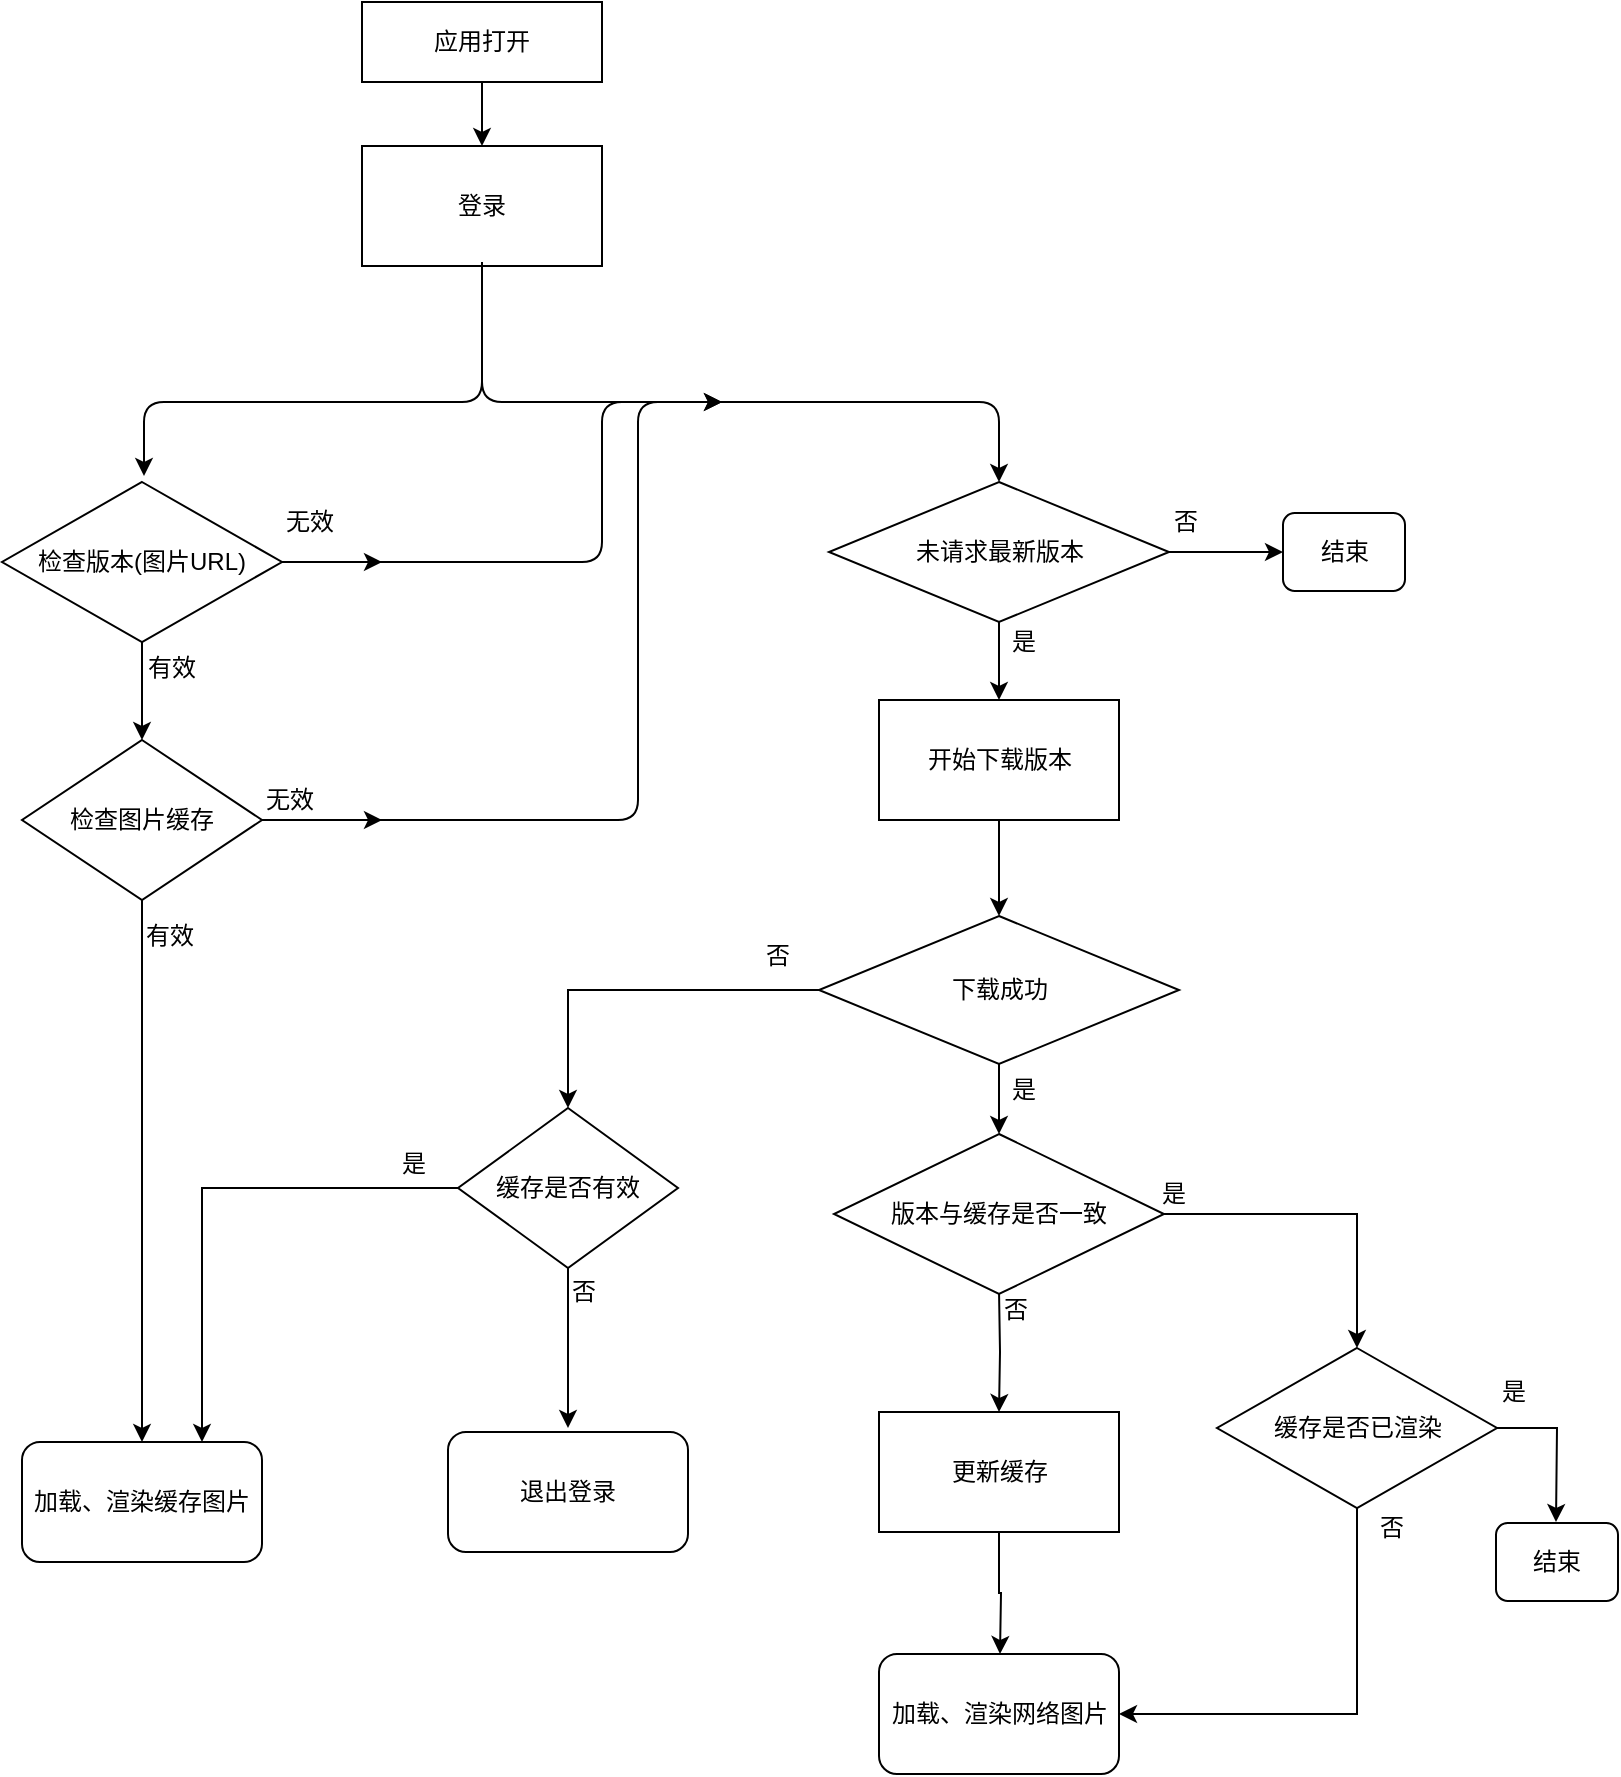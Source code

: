<mxfile version="11.1.4" type="github"><diagram id="Av-IHMT5Xzm4aiiN9Ryq" name="Page-1"><mxGraphModel dx="1532" dy="1031" grid="1" gridSize="10" guides="1" tooltips="1" connect="1" arrows="1" fold="1" page="1" pageScale="1" pageWidth="827" pageHeight="1169" math="0" shadow="0"><root><mxCell id="0"/><mxCell id="1" parent="0"/><mxCell id="g5jnLTH6uO6oZ4TodLK1-14" value="" style="edgeStyle=orthogonalEdgeStyle;rounded=0;orthogonalLoop=1;jettySize=auto;html=1;" parent="1" source="tXEbZ64m0D1ujOn4RVzD-1" target="S2RPf6URKoLTKJ8hEPo3-7" edge="1"><mxGeometry relative="1" as="geometry"/></mxCell><mxCell id="tXEbZ64m0D1ujOn4RVzD-1" value="应用打开" style="rounded=0;whiteSpace=wrap;html=1;" parent="1" vertex="1"><mxGeometry x="193" y="50" width="120" height="40" as="geometry"/></mxCell><mxCell id="S2RPf6URKoLTKJ8hEPo3-6" value="Text" style="text;html=1;resizable=0;points=[];autosize=1;align=left;verticalAlign=top;spacingTop=-4;" parent="1" vertex="1"><mxGeometry x="201" y="162" width="40" height="20" as="geometry"/></mxCell><mxCell id="S2RPf6URKoLTKJ8hEPo3-7" value="登录" style="rounded=0;whiteSpace=wrap;html=1;" parent="1" vertex="1"><mxGeometry x="193" y="122" width="120" height="60" as="geometry"/></mxCell><mxCell id="S2RPf6URKoLTKJ8hEPo3-10" value="" style="edgeStyle=segmentEdgeStyle;endArrow=classic;html=1;entryX=0.5;entryY=0;entryDx=0;entryDy=0;" parent="1" edge="1"><mxGeometry width="50" height="50" relative="1" as="geometry"><mxPoint x="253" y="182" as="sourcePoint"/><mxPoint x="84" y="287" as="targetPoint"/><Array as="points"><mxPoint x="253" y="182"/><mxPoint x="253" y="250"/><mxPoint x="84" y="250"/></Array></mxGeometry></mxCell><mxCell id="S2RPf6URKoLTKJ8hEPo3-12" value="" style="edgeStyle=segmentEdgeStyle;endArrow=classic;html=1;entryX=0.5;entryY=0;entryDx=0;entryDy=0;" parent="1" target="sRAX8nw85Gg30b3LioYz-1" edge="1"><mxGeometry width="50" height="50" relative="1" as="geometry"><mxPoint x="253" y="180" as="sourcePoint"/><mxPoint x="424" y="290" as="targetPoint"/><Array as="points"><mxPoint x="253" y="250"/><mxPoint x="512" y="250"/></Array></mxGeometry></mxCell><mxCell id="g5jnLTH6uO6oZ4TodLK1-52" style="edgeStyle=orthogonalEdgeStyle;rounded=0;orthogonalLoop=1;jettySize=auto;html=1;entryX=0.5;entryY=0;entryDx=0;entryDy=0;" parent="1" target="g5jnLTH6uO6oZ4TodLK1-49" edge="1"><mxGeometry relative="1" as="geometry"><mxPoint x="511.5" y="694" as="sourcePoint"/></mxGeometry></mxCell><mxCell id="sRAX8nw85Gg30b3LioYz-22" style="edgeStyle=orthogonalEdgeStyle;rounded=0;orthogonalLoop=1;jettySize=auto;html=1;entryX=0.5;entryY=0;entryDx=0;entryDy=0;" parent="1" source="g5jnLTH6uO6oZ4TodLK1-17" target="g5jnLTH6uO6oZ4TodLK1-44" edge="1"><mxGeometry relative="1" as="geometry"/></mxCell><mxCell id="g5jnLTH6uO6oZ4TodLK1-17" value="版本与缓存是否一致" style="rhombus;whiteSpace=wrap;html=1;" parent="1" vertex="1"><mxGeometry x="429" y="616" width="165" height="80" as="geometry"/></mxCell><mxCell id="g5jnLTH6uO6oZ4TodLK1-22" value="否" style="text;html=1;resizable=0;points=[];autosize=1;align=left;verticalAlign=top;spacingTop=-4;" parent="1" vertex="1"><mxGeometry x="511.5" y="694" width="30" height="20" as="geometry"/></mxCell><mxCell id="g5jnLTH6uO6oZ4TodLK1-28" value="" style="edgeStyle=orthogonalEdgeStyle;rounded=0;orthogonalLoop=1;jettySize=auto;html=1;" parent="1" source="g5jnLTH6uO6oZ4TodLK1-25" target="g5jnLTH6uO6oZ4TodLK1-26" edge="1"><mxGeometry relative="1" as="geometry"/></mxCell><mxCell id="sRAX8nw85Gg30b3LioYz-14" style="edgeStyle=orthogonalEdgeStyle;rounded=0;orthogonalLoop=1;jettySize=auto;html=1;" parent="1" source="g5jnLTH6uO6oZ4TodLK1-25" edge="1"><mxGeometry relative="1" as="geometry"><mxPoint x="203" y="330" as="targetPoint"/></mxGeometry></mxCell><mxCell id="g5jnLTH6uO6oZ4TodLK1-25" value="&lt;span style=&quot;white-space: normal&quot;&gt;检查版本(图片URL)&lt;/span&gt;" style="rhombus;whiteSpace=wrap;html=1;" parent="1" vertex="1"><mxGeometry x="13" y="290" width="140" height="80" as="geometry"/></mxCell><mxCell id="g5jnLTH6uO6oZ4TodLK1-31" value="" style="edgeStyle=orthogonalEdgeStyle;rounded=0;orthogonalLoop=1;jettySize=auto;html=1;entryX=0.5;entryY=0;entryDx=0;entryDy=0;" parent="1" source="g5jnLTH6uO6oZ4TodLK1-26" edge="1" target="sRAX8nw85Gg30b3LioYz-25"><mxGeometry relative="1" as="geometry"><mxPoint x="83" y="579" as="targetPoint"/></mxGeometry></mxCell><mxCell id="sRAX8nw85Gg30b3LioYz-15" style="edgeStyle=orthogonalEdgeStyle;rounded=0;orthogonalLoop=1;jettySize=auto;html=1;" parent="1" source="g5jnLTH6uO6oZ4TodLK1-26" edge="1"><mxGeometry relative="1" as="geometry"><mxPoint x="203" y="459" as="targetPoint"/></mxGeometry></mxCell><mxCell id="g5jnLTH6uO6oZ4TodLK1-26" value="检查图片缓存" style="rhombus;whiteSpace=wrap;html=1;" parent="1" vertex="1"><mxGeometry x="23" y="419" width="120" height="80" as="geometry"/></mxCell><mxCell id="g5jnLTH6uO6oZ4TodLK1-29" value="有效" style="text;html=1;resizable=0;points=[];autosize=1;align=left;verticalAlign=top;spacingTop=-4;" parent="1" vertex="1"><mxGeometry x="83.5" y="373" width="40" height="20" as="geometry"/></mxCell><mxCell id="g5jnLTH6uO6oZ4TodLK1-32" value="有效" style="text;html=1;resizable=0;points=[];autosize=1;align=left;verticalAlign=top;spacingTop=-4;" parent="1" vertex="1"><mxGeometry x="83" y="507" width="40" height="20" as="geometry"/></mxCell><mxCell id="g5jnLTH6uO6oZ4TodLK1-39" value="是" style="text;html=1;resizable=0;points=[];autosize=1;align=left;verticalAlign=top;spacingTop=-4;" parent="1" vertex="1"><mxGeometry x="590.5" y="636" width="30" height="20" as="geometry"/></mxCell><mxCell id="g5jnLTH6uO6oZ4TodLK1-45" style="edgeStyle=orthogonalEdgeStyle;rounded=0;orthogonalLoop=1;jettySize=auto;html=1;exitX=0.5;exitY=1;exitDx=0;exitDy=0;entryX=1;entryY=0.5;entryDx=0;entryDy=0;" parent="1" source="g5jnLTH6uO6oZ4TodLK1-44" target="sRAX8nw85Gg30b3LioYz-26" edge="1"><mxGeometry relative="1" as="geometry"><mxPoint x="691" y="876" as="targetPoint"/></mxGeometry></mxCell><mxCell id="xfRfMac1-lNBr4ho0d4Z-7" style="edgeStyle=orthogonalEdgeStyle;rounded=0;orthogonalLoop=1;jettySize=auto;html=1;" edge="1" parent="1" source="g5jnLTH6uO6oZ4TodLK1-44"><mxGeometry relative="1" as="geometry"><mxPoint x="790" y="810" as="targetPoint"/></mxGeometry></mxCell><mxCell id="g5jnLTH6uO6oZ4TodLK1-44" value="缓存是否已渲染" style="rhombus;whiteSpace=wrap;html=1;" parent="1" vertex="1"><mxGeometry x="620.5" y="723" width="140" height="80" as="geometry"/></mxCell><mxCell id="g5jnLTH6uO6oZ4TodLK1-46" value="否" style="text;html=1;resizable=0;points=[];autosize=1;align=left;verticalAlign=top;spacingTop=-4;" parent="1" vertex="1"><mxGeometry x="699.5" y="803" width="30" height="20" as="geometry"/></mxCell><mxCell id="g5jnLTH6uO6oZ4TodLK1-53" style="edgeStyle=orthogonalEdgeStyle;rounded=0;orthogonalLoop=1;jettySize=auto;html=1;entryX=0.5;entryY=0;entryDx=0;entryDy=0;" parent="1" source="g5jnLTH6uO6oZ4TodLK1-49" edge="1"><mxGeometry relative="1" as="geometry"><mxPoint x="512" y="876" as="targetPoint"/></mxGeometry></mxCell><mxCell id="g5jnLTH6uO6oZ4TodLK1-49" value="更新缓存" style="rounded=0;whiteSpace=wrap;html=1;" parent="1" vertex="1"><mxGeometry x="451.5" y="755" width="120" height="60" as="geometry"/></mxCell><mxCell id="ldTik9sNe7aYE0XLO2Mk-4" value="无效" style="text;html=1;resizable=0;points=[];autosize=1;align=left;verticalAlign=top;spacingTop=-4;" parent="1" vertex="1"><mxGeometry x="153" y="300" width="40" height="20" as="geometry"/></mxCell><mxCell id="ldTik9sNe7aYE0XLO2Mk-5" value="无效" style="text;html=1;resizable=0;points=[];autosize=1;align=left;verticalAlign=top;spacingTop=-4;" parent="1" vertex="1"><mxGeometry x="143" y="438.5" width="40" height="20" as="geometry"/></mxCell><mxCell id="ldTik9sNe7aYE0XLO2Mk-6" value="" style="edgeStyle=segmentEdgeStyle;endArrow=classic;html=1;exitX=1;exitY=0.5;exitDx=0;exitDy=0;" parent="1" source="g5jnLTH6uO6oZ4TodLK1-25" edge="1"><mxGeometry width="50" height="50" relative="1" as="geometry"><mxPoint x="203" y="330" as="sourcePoint"/><mxPoint x="373" y="250" as="targetPoint"/><Array as="points"><mxPoint x="313" y="330"/><mxPoint x="313" y="250"/></Array></mxGeometry></mxCell><mxCell id="ldTik9sNe7aYE0XLO2Mk-7" value="" style="edgeStyle=segmentEdgeStyle;endArrow=classic;html=1;exitX=1;exitY=0.5;exitDx=0;exitDy=0;" parent="1" source="g5jnLTH6uO6oZ4TodLK1-26" edge="1"><mxGeometry width="50" height="50" relative="1" as="geometry"><mxPoint x="161" y="459" as="sourcePoint"/><mxPoint x="373" y="250" as="targetPoint"/><Array as="points"><mxPoint x="331" y="459"/><mxPoint x="331" y="250"/></Array></mxGeometry></mxCell><mxCell id="sRAX8nw85Gg30b3LioYz-10" style="edgeStyle=orthogonalEdgeStyle;rounded=0;orthogonalLoop=1;jettySize=auto;html=1;entryX=0.5;entryY=0;entryDx=0;entryDy=0;" parent="1" source="sRAX8nw85Gg30b3LioYz-1" target="sRAX8nw85Gg30b3LioYz-2" edge="1"><mxGeometry relative="1" as="geometry"/></mxCell><mxCell id="xfRfMac1-lNBr4ho0d4Z-2" style="edgeStyle=orthogonalEdgeStyle;rounded=0;orthogonalLoop=1;jettySize=auto;html=1;" edge="1" parent="1" source="sRAX8nw85Gg30b3LioYz-1" target="xfRfMac1-lNBr4ho0d4Z-1"><mxGeometry relative="1" as="geometry"/></mxCell><mxCell id="sRAX8nw85Gg30b3LioYz-1" value="未请求最新版本" style="rhombus;whiteSpace=wrap;html=1;" parent="1" vertex="1"><mxGeometry x="426.5" y="290" width="170" height="70" as="geometry"/></mxCell><mxCell id="sRAX8nw85Gg30b3LioYz-36" style="edgeStyle=orthogonalEdgeStyle;rounded=0;orthogonalLoop=1;jettySize=auto;html=1;entryX=0.5;entryY=0;entryDx=0;entryDy=0;" parent="1" source="sRAX8nw85Gg30b3LioYz-2" target="sRAX8nw85Gg30b3LioYz-18" edge="1"><mxGeometry relative="1" as="geometry"/></mxCell><mxCell id="sRAX8nw85Gg30b3LioYz-2" value="开始下载版本" style="rounded=0;whiteSpace=wrap;html=1;" parent="1" vertex="1"><mxGeometry x="451.5" y="399" width="120" height="60" as="geometry"/></mxCell><mxCell id="sRAX8nw85Gg30b3LioYz-5" value="是" style="text;html=1;resizable=0;points=[];autosize=1;align=left;verticalAlign=top;spacingTop=-4;" parent="1" vertex="1"><mxGeometry x="516" y="360" width="30" height="20" as="geometry"/></mxCell><mxCell id="sRAX8nw85Gg30b3LioYz-6" value="否" style="text;html=1;resizable=0;points=[];autosize=1;align=left;verticalAlign=top;spacingTop=-4;" parent="1" vertex="1"><mxGeometry x="597" y="300" width="30" height="20" as="geometry"/></mxCell><mxCell id="sRAX8nw85Gg30b3LioYz-7" value="结束" style="rounded=1;whiteSpace=wrap;html=1;" parent="1" vertex="1"><mxGeometry x="760" y="810.5" width="61" height="39" as="geometry"/></mxCell><mxCell id="sRAX8nw85Gg30b3LioYz-17" value="是" style="text;html=1;resizable=0;points=[];autosize=1;align=left;verticalAlign=top;spacingTop=-4;" parent="1" vertex="1"><mxGeometry x="760.5" y="735" width="30" height="20" as="geometry"/></mxCell><mxCell id="sRAX8nw85Gg30b3LioYz-20" style="edgeStyle=orthogonalEdgeStyle;rounded=0;orthogonalLoop=1;jettySize=auto;html=1;entryX=0.5;entryY=0;entryDx=0;entryDy=0;" parent="1" source="sRAX8nw85Gg30b3LioYz-18" target="g5jnLTH6uO6oZ4TodLK1-17" edge="1"><mxGeometry relative="1" as="geometry"/></mxCell><mxCell id="xfRfMac1-lNBr4ho0d4Z-3" style="edgeStyle=orthogonalEdgeStyle;rounded=0;orthogonalLoop=1;jettySize=auto;html=1;exitX=0;exitY=0.5;exitDx=0;exitDy=0;entryX=0.5;entryY=0;entryDx=0;entryDy=0;" edge="1" parent="1" source="sRAX8nw85Gg30b3LioYz-18" target="sRAX8nw85Gg30b3LioYz-27"><mxGeometry relative="1" as="geometry"/></mxCell><mxCell id="sRAX8nw85Gg30b3LioYz-18" value="下载成功" style="rhombus;whiteSpace=wrap;html=1;" parent="1" vertex="1"><mxGeometry x="421.5" y="507" width="180" height="74" as="geometry"/></mxCell><mxCell id="sRAX8nw85Gg30b3LioYz-21" value="是" style="text;html=1;resizable=0;points=[];autosize=1;align=left;verticalAlign=top;spacingTop=-4;" parent="1" vertex="1"><mxGeometry x="516" y="584" width="30" height="20" as="geometry"/></mxCell><mxCell id="sRAX8nw85Gg30b3LioYz-23" value="否" style="text;html=1;resizable=0;points=[];autosize=1;align=left;verticalAlign=top;spacingTop=-4;" parent="1" vertex="1"><mxGeometry x="393" y="517" width="30" height="20" as="geometry"/></mxCell><mxCell id="sRAX8nw85Gg30b3LioYz-25" value="&lt;span style=&quot;white-space: normal&quot;&gt;加载、渲染缓存图片&lt;/span&gt;" style="rounded=1;whiteSpace=wrap;html=1;" parent="1" vertex="1"><mxGeometry x="23" y="770" width="120" height="60" as="geometry"/></mxCell><mxCell id="sRAX8nw85Gg30b3LioYz-26" value="&lt;span style=&quot;white-space: normal&quot;&gt;加载、渲染网络图片&lt;/span&gt;" style="rounded=1;whiteSpace=wrap;html=1;" parent="1" vertex="1"><mxGeometry x="451.5" y="876" width="120" height="60" as="geometry"/></mxCell><mxCell id="sRAX8nw85Gg30b3LioYz-33" value="" style="edgeStyle=orthogonalEdgeStyle;rounded=0;orthogonalLoop=1;jettySize=auto;html=1;" parent="1" source="sRAX8nw85Gg30b3LioYz-27" edge="1"><mxGeometry relative="1" as="geometry"><mxPoint x="296" y="763" as="targetPoint"/></mxGeometry></mxCell><mxCell id="xfRfMac1-lNBr4ho0d4Z-4" style="edgeStyle=orthogonalEdgeStyle;rounded=0;orthogonalLoop=1;jettySize=auto;html=1;entryX=0.75;entryY=0;entryDx=0;entryDy=0;" edge="1" parent="1" source="sRAX8nw85Gg30b3LioYz-27" target="sRAX8nw85Gg30b3LioYz-25"><mxGeometry relative="1" as="geometry"/></mxCell><mxCell id="sRAX8nw85Gg30b3LioYz-27" value="缓存是否有效" style="rhombus;whiteSpace=wrap;html=1;" parent="1" vertex="1"><mxGeometry x="241" y="603" width="110" height="80" as="geometry"/></mxCell><mxCell id="sRAX8nw85Gg30b3LioYz-30" value="是" style="text;html=1;resizable=0;points=[];autosize=1;align=left;verticalAlign=top;spacingTop=-4;" parent="1" vertex="1"><mxGeometry x="211" y="621" width="30" height="20" as="geometry"/></mxCell><mxCell id="sRAX8nw85Gg30b3LioYz-34" value="退出登录" style="rounded=1;whiteSpace=wrap;html=1;" parent="1" vertex="1"><mxGeometry x="236" y="765" width="120" height="60" as="geometry"/></mxCell><mxCell id="sRAX8nw85Gg30b3LioYz-35" value="否" style="text;html=1;resizable=0;points=[];autosize=1;align=left;verticalAlign=top;spacingTop=-4;" parent="1" vertex="1"><mxGeometry x="296" y="685" width="30" height="20" as="geometry"/></mxCell><mxCell id="xfRfMac1-lNBr4ho0d4Z-1" value="结束" style="rounded=1;whiteSpace=wrap;html=1;" vertex="1" parent="1"><mxGeometry x="653.5" y="305.5" width="61" height="39" as="geometry"/></mxCell></root></mxGraphModel></diagram></mxfile>